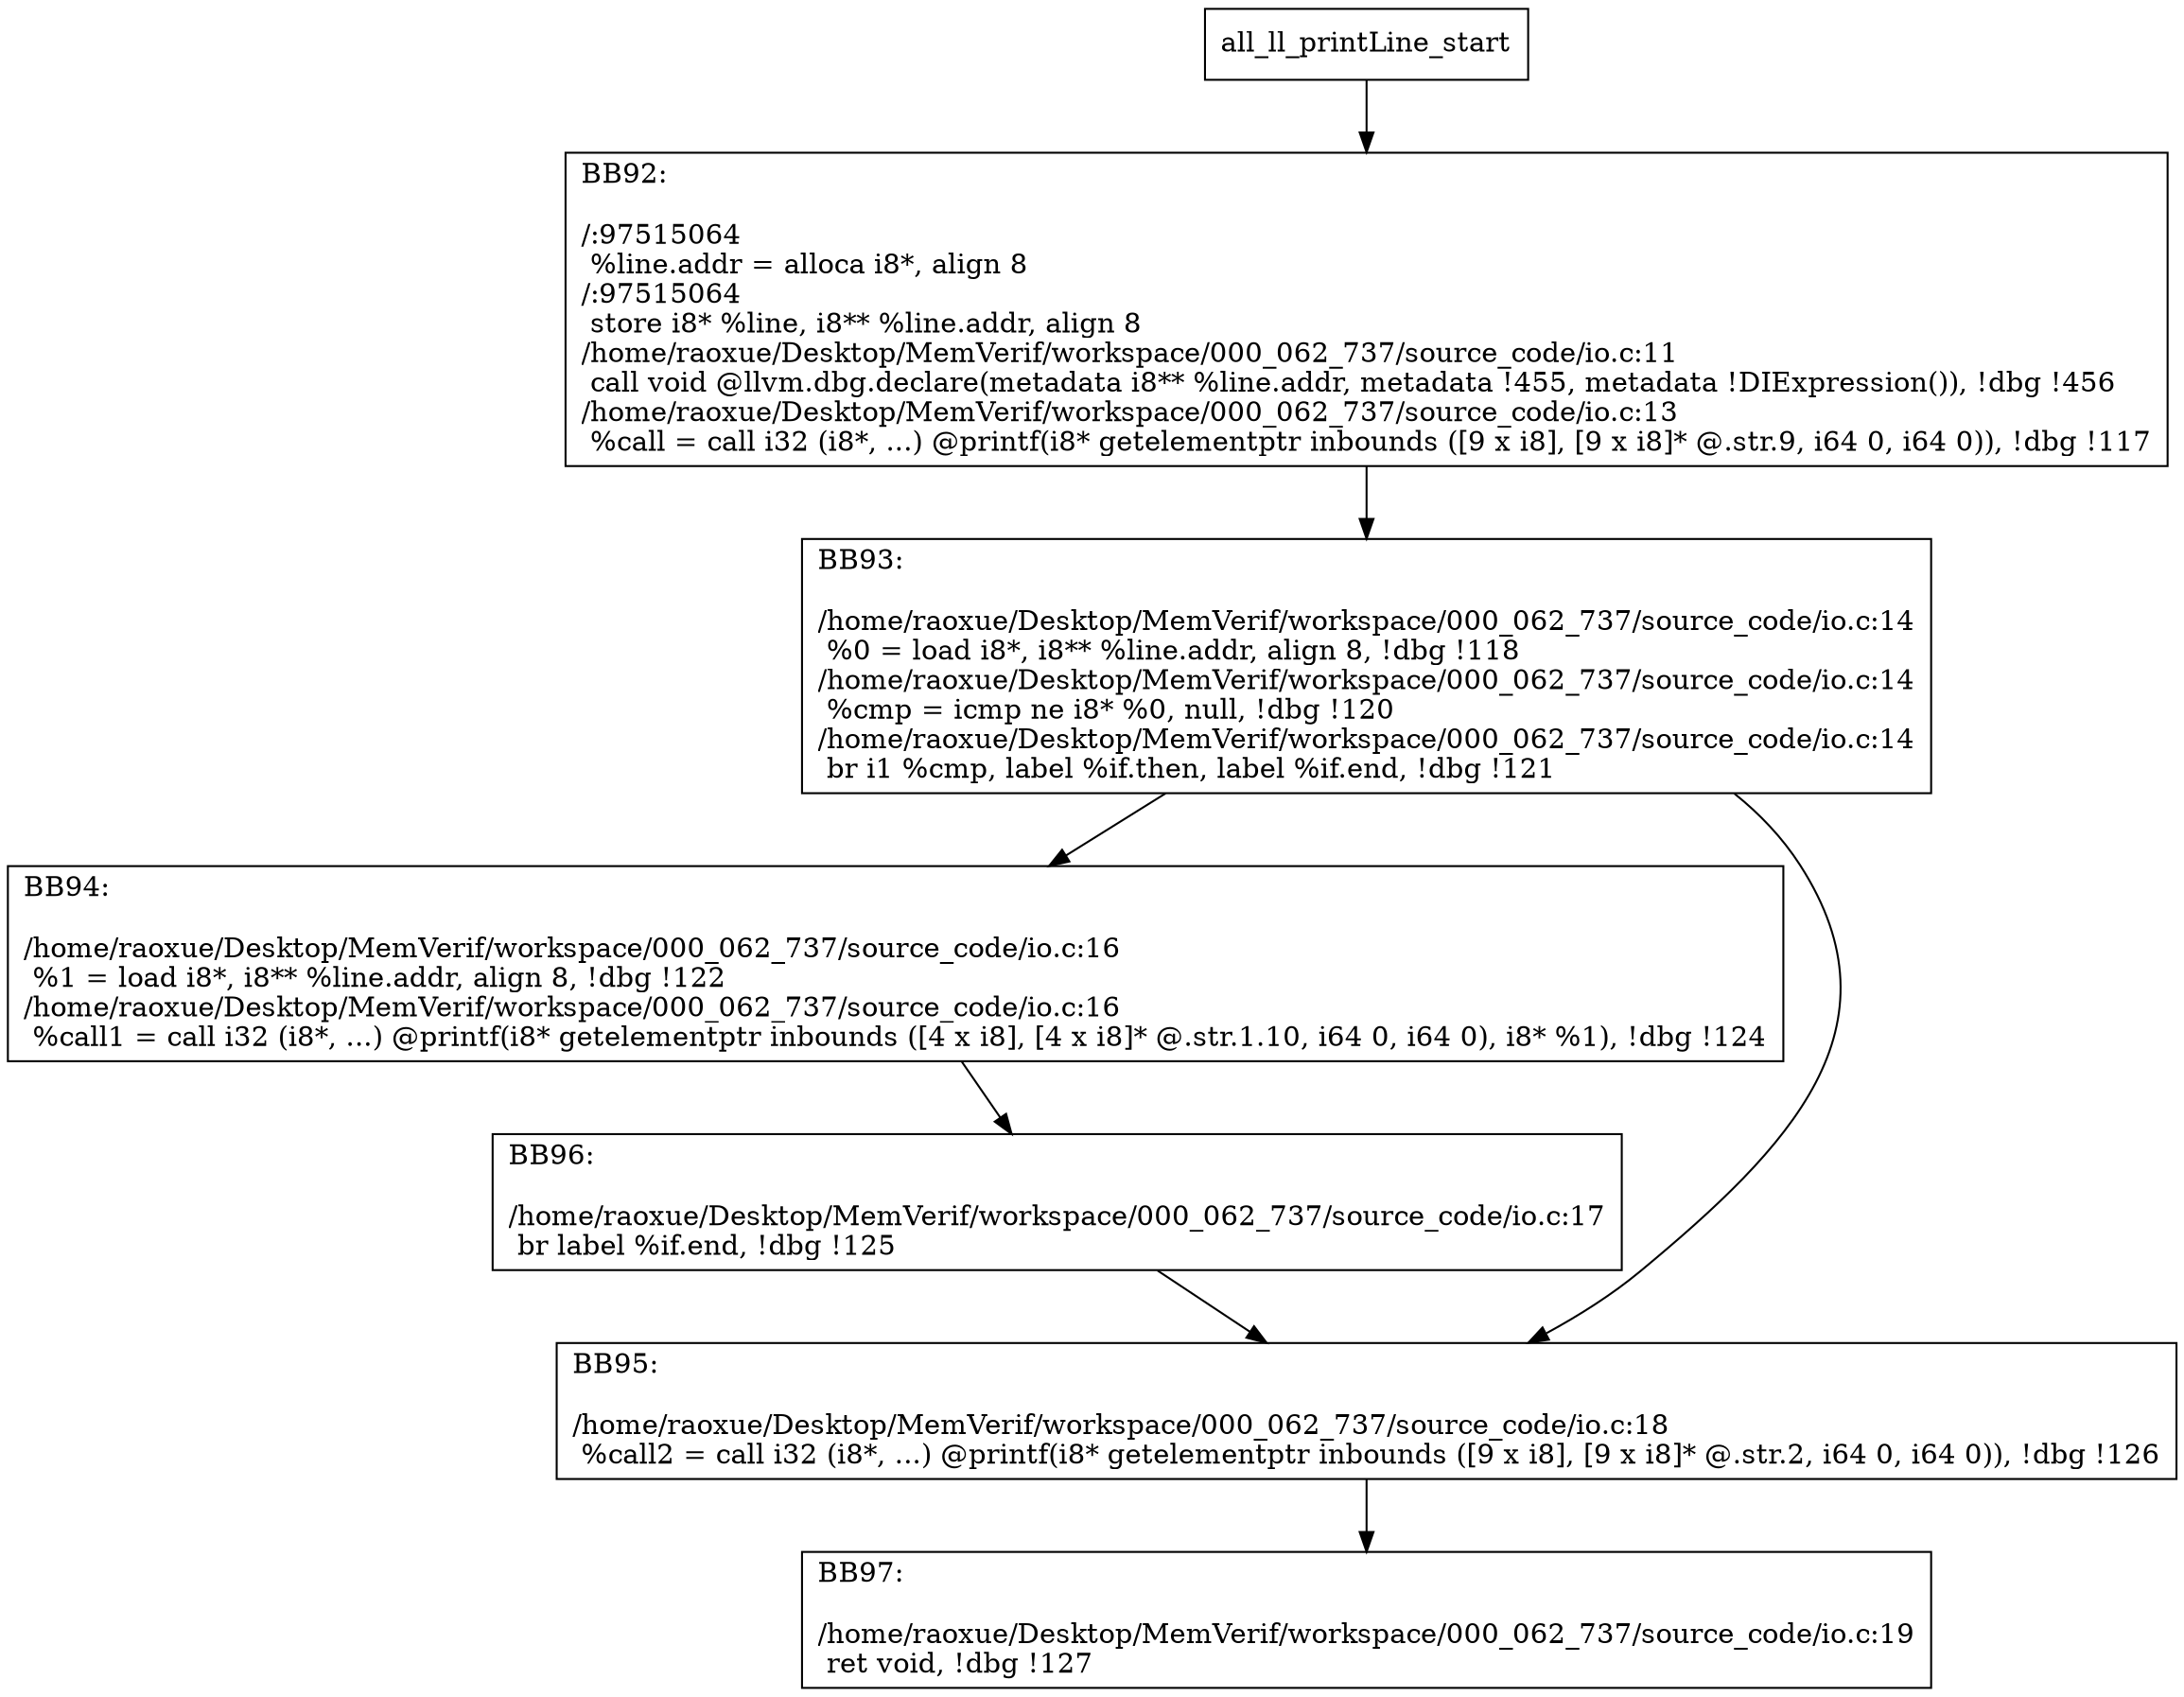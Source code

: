 digraph "CFG for'all_ll_printLine' function" {
	BBall_ll_printLine_start[shape=record,label="{all_ll_printLine_start}"];
	BBall_ll_printLine_start-> all_ll_printLineBB92;
	all_ll_printLineBB92 [shape=record, label="{BB92:\l\l/:97515064\l
  %line.addr = alloca i8*, align 8\l
/:97515064\l
  store i8* %line, i8** %line.addr, align 8\l
/home/raoxue/Desktop/MemVerif/workspace/000_062_737/source_code/io.c:11\l
  call void @llvm.dbg.declare(metadata i8** %line.addr, metadata !455, metadata !DIExpression()), !dbg !456\l
/home/raoxue/Desktop/MemVerif/workspace/000_062_737/source_code/io.c:13\l
  %call = call i32 (i8*, ...) @printf(i8* getelementptr inbounds ([9 x i8], [9 x i8]* @.str.9, i64 0, i64 0)), !dbg !117\l
}"];
	all_ll_printLineBB92-> all_ll_printLineBB93;
	all_ll_printLineBB93 [shape=record, label="{BB93:\l\l/home/raoxue/Desktop/MemVerif/workspace/000_062_737/source_code/io.c:14\l
  %0 = load i8*, i8** %line.addr, align 8, !dbg !118\l
/home/raoxue/Desktop/MemVerif/workspace/000_062_737/source_code/io.c:14\l
  %cmp = icmp ne i8* %0, null, !dbg !120\l
/home/raoxue/Desktop/MemVerif/workspace/000_062_737/source_code/io.c:14\l
  br i1 %cmp, label %if.then, label %if.end, !dbg !121\l
}"];
	all_ll_printLineBB93-> all_ll_printLineBB94;
	all_ll_printLineBB93-> all_ll_printLineBB95;
	all_ll_printLineBB94 [shape=record, label="{BB94:\l\l/home/raoxue/Desktop/MemVerif/workspace/000_062_737/source_code/io.c:16\l
  %1 = load i8*, i8** %line.addr, align 8, !dbg !122\l
/home/raoxue/Desktop/MemVerif/workspace/000_062_737/source_code/io.c:16\l
  %call1 = call i32 (i8*, ...) @printf(i8* getelementptr inbounds ([4 x i8], [4 x i8]* @.str.1.10, i64 0, i64 0), i8* %1), !dbg !124\l
}"];
	all_ll_printLineBB94-> all_ll_printLineBB96;
	all_ll_printLineBB96 [shape=record, label="{BB96:\l\l/home/raoxue/Desktop/MemVerif/workspace/000_062_737/source_code/io.c:17\l
  br label %if.end, !dbg !125\l
}"];
	all_ll_printLineBB96-> all_ll_printLineBB95;
	all_ll_printLineBB95 [shape=record, label="{BB95:\l\l/home/raoxue/Desktop/MemVerif/workspace/000_062_737/source_code/io.c:18\l
  %call2 = call i32 (i8*, ...) @printf(i8* getelementptr inbounds ([9 x i8], [9 x i8]* @.str.2, i64 0, i64 0)), !dbg !126\l
}"];
	all_ll_printLineBB95-> all_ll_printLineBB97;
	all_ll_printLineBB97 [shape=record, label="{BB97:\l\l/home/raoxue/Desktop/MemVerif/workspace/000_062_737/source_code/io.c:19\l
  ret void, !dbg !127\l
}"];
}
